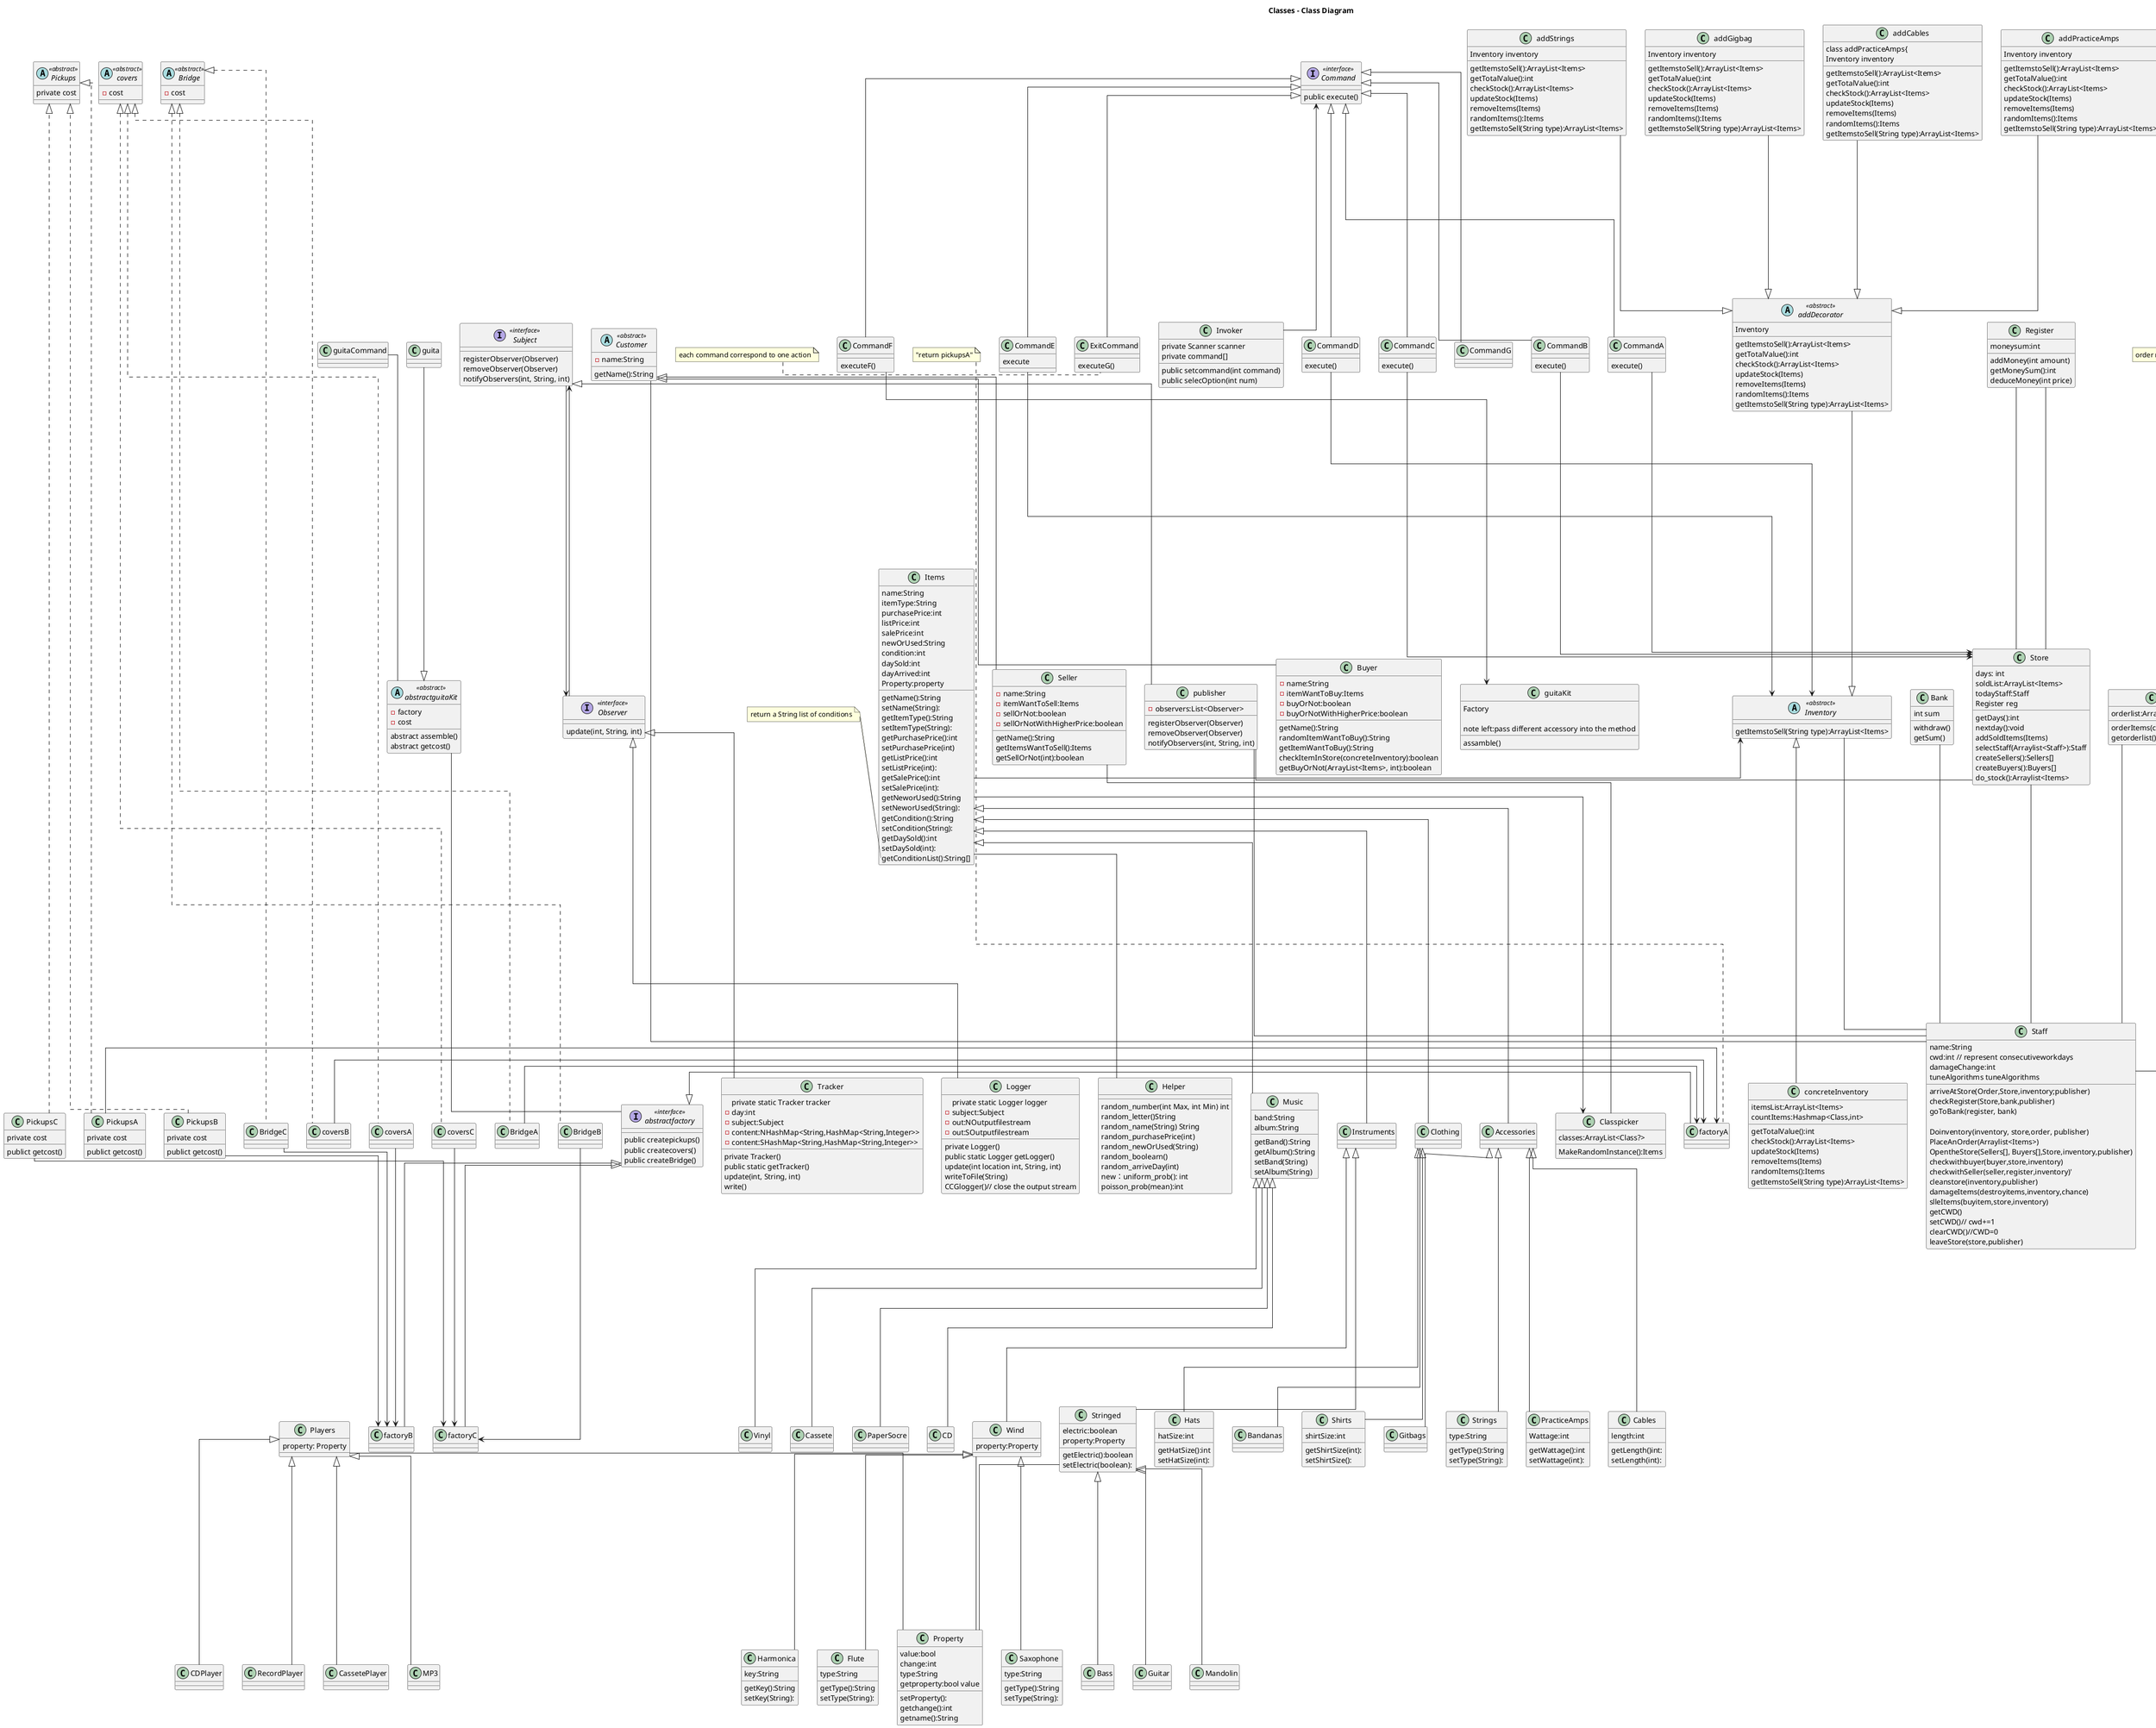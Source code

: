 @startuml
'https://plantuml.com/class-diagram

skinparam linetype ortho
skinparam ranksep 300
title Classes - Class Diagram
Class Register{
 moneysum:int
   addMoney(int amount)
   getMoneySum():int
   deduceMoney(int price)
}
Register--Store
Class Order{
orderlist:ArrayList<Items>
orderItems(classname,store)
getorderlist():ArrayList<Items>
}
note top of Order: order new items

class Bank{
int sum
withdraw()
getSum()


}
Order--Staff

Store--Staff
Bank--Staff
Inventory--Staff
concreteInventory-u-|>Inventory
addDecorator-d-|>Inventory
addGigbag-d-|>addDecorator
addCables-d-|>addDecorator
addPracticeAmps-d-|>addDecorator
addStrings-d-|>addDecorator

tuneAlgorithms--Staff
class Store{
days: int
soldList:ArrayList<Items>
todayStaff:Staff
Register reg
getDays():int
nextday():void
addSoldItems(Items)
selectStaff(Arraylist<Staff>):Staff
createSellers():Sellers[]
createBuyers():Buyers[]
do_stock():Arraylist<Items>

}

class concreteInventory{
itemsList:ArrayList<Items>
countItems:Hashmap<Class,int>
getTotalValue():int
checkStock():ArrayList<Items>
updateStock(Items)
removeItems(Items)
randomItems():Items
getItemstoSell(String type):ArrayList<Items>
}

abstract Inventory <<abstract>>{
getItemstoSell(String type):ArrayList<Items>
}

abstract addDecorator<<abstract>>  {
Inventory
getItemstoSell():ArrayList<Items>
getTotalValue():int
checkStock():ArrayList<Items>
updateStock(Items)
removeItems(Items)
randomItems():Items
getItemstoSell(String type):ArrayList<Items>
}

together {
class addGigbag{
Inventory inventory
getItemstoSell():ArrayList<Items>
getTotalValue():int
checkStock():ArrayList<Items>
updateStock(Items)
removeItems(Items)
randomItems():Items
getItemstoSell(String type):ArrayList<Items>


}
class addPracticeAmps{
Inventory inventory
getItemstoSell():ArrayList<Items>
getTotalValue():int
checkStock():ArrayList<Items>
updateStock(Items)
removeItems(Items)
randomItems():Items
getItemstoSell(String type):ArrayList<Items>
}

class addStrings{
Inventory inventory
getItemstoSell():ArrayList<Items>
getTotalValue():int
checkStock():ArrayList<Items>
updateStock(Items)
removeItems(Items)
randomItems():Items
getItemstoSell(String type):ArrayList<Items>
}

class addCables{
class addPracticeAmps{
Inventory inventory
getItemstoSell():ArrayList<Items>
getTotalValue():int
checkStock():ArrayList<Items>
updateStock(Items)
removeItems(Items)
randomItems():Items
getItemstoSell(String type):ArrayList<Items>
}
}

class Staff{
name:String
cwd:int // represent consecutiveworkdays
damageChange:int
tuneAlgorithms tuneAlgorithms
arriveAtStore(Order,Store,inventory;publisher)
checkRegister(Store,bank,publisher)
goToBank(register, bank)

Doinventory(inventory, store,order, publisher)
PlaceAnOrder(Arraylist<Items>)
OpentheStore(Sellers[], Buyers[],Store,inventory,publisher)
checkwithbuyer(buyer,store,inventory)
checkwithSeller(seller,register,inventory)'
cleanstore(inventory,publisher)
damageItems(destroyitems,inventory,chance)
slleItems(buyitem,store,inventory)
getCWD()
setCWD()// cwd+=1
clearCWD()//CWD=0
leaveStore(store,publisher)










}





abstract tuneAlgorithms <<abstract>> {
operation(String name,Items items)
}

together {
class electric{
operation(String name,Items items)
}

class Manual{
operation(String name, Items items)

}

class Haphazrd{
operation(String name, Items items)
}
}
tuneAlgorithms-[hidden]-Manual
tuneAlgorithms<|-d-Manual
tuneAlgorithms<|-electric
tuneAlgorithms<|-Haphazrd

together {

class covers
class Pickups
class Bridge

}

Interface Command <<interface>>{
  public execute()
}
together {
class CommandA{
  execute()
}
class CommandB{
execute()
}
class CommandC{
execute()
}
class CommandD{
execute()
}
class CommandE{
execute
}
class CommandF{
executeF()
}
class ExitCommand{
executeG()
}
note left: each command correspond to one action

Command<|-d-CommandA
Command<|-d-CommandB
Command<|-CommandC
Command<|-CommandD
Command<|-CommandE
Command<|-CommandF
Command<|-CommandG
Command<|-ExitCommand
CommandA-->Store
CommandB-->Store
CommandC-->Store
CommandD-->Inventory
CommandE-->Inventory
CommandF-->guitaKit
Invoker-->Command
class Invoker{
  private Scanner scanner
  private command[]
  public setcommand(int command)
  public selecOption(int num)
}

together {
class Pickups
class Bridge
class covers
}

together {

class factoryA
class factoryB
class factoryC

}
Abstract Pickups <<abstract>>{
    private cost
}
together {
class PickupsA{
  private cost
  publict getcost()

}
class PickupsB{
  private cost
  publict getcost()

}
class PickupsC{
  private cost
  publict getcost()

}
}
PickupsB-[hidden]-|>Pickups
PickupsA...|>Pickups
PickupsB..d..|>Pickups
PickupsC..d..|>Pickups

abstract Bridge<<abstract>>{
-cost
}

together {
class BridgeA{
}
class BridgeB{
}
}
abstract covers <<abstract>>{
-cost
}

together {
class coversA{}
class coversB{}
class coversC{}

}
'Bridge<|-[hidden]-BridgeB
Bridge<|....BridgeA
Bridge<|....BridgeB
Bridge<|....BridgeC
'covers<|-[hidden]-coversA
covers<|....coversA
covers<|....coversB
covers<|....coversC
 note top of factoryA: "return pickupsA"
interface abstractfactory<<interface>>{
  public createpickups()
  public createcovers()
  public createBridge()

}




abstract abstractguitaKit <<abstract>>{
  -factory
  -cost
  abstract assemble()
  abstract getcost()
}
guitaCommand--abstractguitaKit
abstractguitaKit--abstractfactory
PickupsA -[hidden]-> factoryA
PickupsA -l-> factoryA
coversB-l->factoryA
BridgeA-l->factoryA
PickupsB --> factoryB
coversA-->factoryB
BridgeC-->factoryB
PickupsC --> factoryC
coversC-->factoryC
BridgeB-->factoryC
skinparam groupInheritance 1

abstractfactory<|-d-factoryA
abstractfactory<|-d-factoryB
abstractfactory<|-d-factoryC
Class guitaKit{

    Factory

    assamble()
note left:pass different accessory into the method
}
guita --|>abstractguitaKit


together {
class factoryA{}
class factoryB{}
class factoryC{}
}

interface Subject <<interface>> {
registerObserver(Observer)
removeObserver(Observer)
notifyObservers(int, String, int)
}

interface Observer <<interface>>{
update(int, String, int)
}

class Logger {
private static Logger logger
private Logger()
-subject:Subject
public static Logger getLogger()
-out:NOutputfilestream
-out:SOutputfilestream
update(int location int, String, int)
writeToFile(String)
CCGlogger()// close the output stream
}

class Tracker {
private Tracker()
private static Tracker tracker
-day:int
-subject:Subject
-content:NHashMap<String,HashMap<String,Integer>>
-content:SHashMap<String,HashMap<String,Integer>>
public static getTracker()
update(int, String, int)
write()
}

class publisher {
-observers:List<Observer>
registerObserver(Observer)
removeObserver(Observer)
notifyObservers(int, String, int)
}

abstract class Customer <<abstract>> {
-name:String
getName():String
}

class Buyer {
-name:String
-itemWantToBuy:Items
-buyOrNot:boolean
-buyOrNotWithHigherPrice:boolean
getName():String
randomItemWantToBuy():String
getItemWantToBuy():String
checkItemInStore(concreteInventory):boolean
getBuyOrNot(ArrayList<Items>, int):boolean
}

class Seller {
-name:String
-itemWantToSell:Items
-sellOrNot:boolean
-sellOrNotWithHigherPrice:boolean
getName():String
getItemsWantToSell():Items
getSellOrNot(int):boolean
}

class Classpicker {
classes:ArrayList<Class?>
MakeRandomInstance():Items
}



Observer <|-- Logger
Observer <|-- Tracker
Subject --> Observer
Observer --> Subject
Subject <|-- publisher
Staff -- publisher

Seller -- Classpicker
Customer <|-- Buyer
Customer <|-- Seller
Staff -- Customer
Register -- Store
publisher -- Store

Items-->Classpicker
Items-->Inventory
Class Items{
  name:String
  itemType:String
  purchasePrice:int
  listPrice:int
  salePrice:int
  newOrUsed:String
  condition:int
  daySold:int
  dayArrived:int
  Property:property
  getName():String
  setName(String):
  getItemType():String
  setItemType(String):
  getPurchasePrice():int
  setPurchasePrice(int)
  getListPrice():int
  setListPrice(int):
  getSalePrice():int
  setSalePrice(int):
  getNeworUsed():String
  setNeworUsed(String):
  getCondition():String
  setCondition(String):
  getDaySold():int
  setDaySold(int):
  getConditionList():String[]

}
note left of Items::getConditionList():String[]
  return a String list of conditions
end note
Items <|-- Music
Class Music{
  band:String
  album:String
  getBand():String
  getAlbum():String
  setBand(String)
  setAlbum(String)
}
Music <|-- PaperSocre
Music <|-- CD
Music <|-- Vinyl
Music <|-- Cassete
Class Players{
property: Property
}
Players  <|-- MP3
Players  <|-- CDPlayer
Players  <|-- RecordPlayer
Players  <|-- CassetePlayer
Players -- Property
Class Property{
  value:bool
  change:int
  type:String
  setProperty():
  getproperty:bool value
  getchange():int
  getname():String
}
Items <|-- Instruments
Instruments  <|-- Stringed
Instruments  <|-- Wind
Class Stringed{
electric:boolean
property:Property
getElectric():boolean
setElectric(boolean):
}
Stringed <|-- Mandolin
Stringed <|-- Bass
Stringed <|-- Guitar
Stringed -- Property
Class Wind{
property:Property
}
Wind <|-- Flute
Wind <|-- Saxophone
Wind <|-- Harmonica
Wind -- Property
Class Flute{
type:String
getType():String
setType(String):
}
Class Saxophone{
type:String
getType():String
setType(String):
}
Class Harmonica{
key:String
getKey():String
setKey(String):
}

Items <|-- Clothing
Class Clothing{
}
Clothing  <|-- Shirts
Clothing  <|-- Hats
Clothing  <|-- Bandanas
Class Hats{
hatSize:int
getHatSize():int
setHatSize(int):
}
Class Shirts{
shirtSize:int
getShirtSize(int):
setShirtSize():
}
Class Bandanas{
}
Items <|-- Accessories
Class Accessories{
}
Accessories  <|-- Cables
Accessories  <|-- Gitbags
Accessories  <|-- Strings
Accessories  <|-- PracticeAmps
Class Cables{
length:int
getLength()int:
setLength(int):
}
Class Strings{
type:String
getType():String
setType(String):
}
Class PracticeAmps{
Wattage:int
getWattage():int
setWattage(int):
}

Items -- Helper
Class Helper{
random_number(int Max, int Min) int
random_letter()String
random_name(String) String
random_purchasePrice(int)
random_newOrUsed(String)
random_boolearn()
random_arriveDay(int)
new：uniform_prob(): int
poisson_prob(mean):int
}




@enduml

